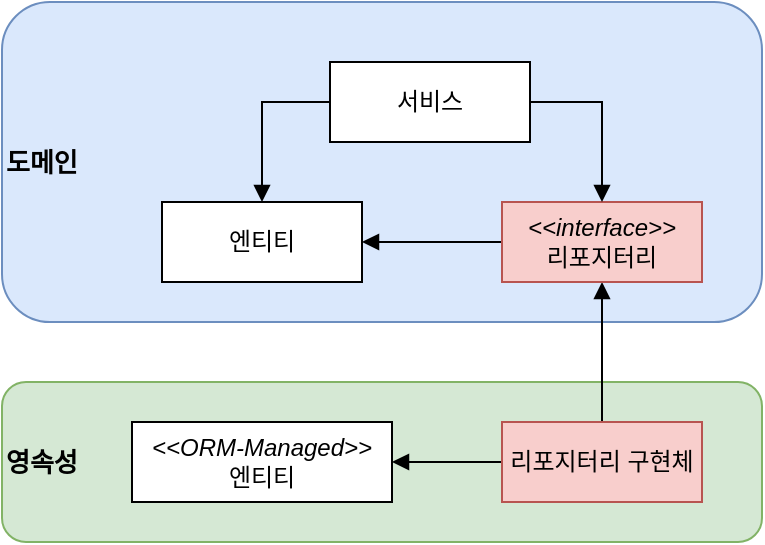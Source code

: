 <mxfile version="24.6.4" type="device">
  <diagram name="페이지-1" id="GCQWQWvVtEpRwKNs23pa">
    <mxGraphModel dx="1114" dy="894" grid="1" gridSize="10" guides="1" tooltips="1" connect="1" arrows="1" fold="1" page="1" pageScale="1" pageWidth="827" pageHeight="1169" math="0" shadow="0">
      <root>
        <mxCell id="0" />
        <mxCell id="1" parent="0" />
        <mxCell id="rKkBX0iy5-yGDLrP_PLG-1" value="도메인" style="rounded=1;whiteSpace=wrap;html=1;align=left;fontSize=13;fontStyle=1;fillColor=#dae8fc;strokeColor=#6c8ebf;" vertex="1" parent="1">
          <mxGeometry x="150" y="80" width="380" height="160" as="geometry" />
        </mxCell>
        <mxCell id="rKkBX0iy5-yGDLrP_PLG-2" value="영속성" style="rounded=1;whiteSpace=wrap;html=1;align=left;fontSize=13;fontStyle=1;fillColor=#d5e8d4;strokeColor=#82b366;" vertex="1" parent="1">
          <mxGeometry x="150" y="270" width="380" height="80" as="geometry" />
        </mxCell>
        <mxCell id="rKkBX0iy5-yGDLrP_PLG-19" style="edgeStyle=orthogonalEdgeStyle;rounded=0;orthogonalLoop=1;jettySize=auto;html=1;entryX=1;entryY=0.5;entryDx=0;entryDy=0;endArrow=block;endFill=1;" edge="1" parent="1" source="rKkBX0iy5-yGDLrP_PLG-9" target="rKkBX0iy5-yGDLrP_PLG-11">
          <mxGeometry relative="1" as="geometry" />
        </mxCell>
        <mxCell id="rKkBX0iy5-yGDLrP_PLG-20" style="edgeStyle=orthogonalEdgeStyle;rounded=0;orthogonalLoop=1;jettySize=auto;html=1;entryX=0.5;entryY=1;entryDx=0;entryDy=0;endArrow=block;endFill=1;" edge="1" parent="1" source="rKkBX0iy5-yGDLrP_PLG-9" target="rKkBX0iy5-yGDLrP_PLG-10">
          <mxGeometry relative="1" as="geometry" />
        </mxCell>
        <mxCell id="rKkBX0iy5-yGDLrP_PLG-9" value="리포지터리 구현체" style="rounded=0;whiteSpace=wrap;html=1;fillColor=#f8cecc;strokeColor=#b85450;" vertex="1" parent="1">
          <mxGeometry x="400" y="290" width="100" height="40" as="geometry" />
        </mxCell>
        <mxCell id="rKkBX0iy5-yGDLrP_PLG-18" style="edgeStyle=orthogonalEdgeStyle;rounded=0;orthogonalLoop=1;jettySize=auto;html=1;entryX=1;entryY=0.5;entryDx=0;entryDy=0;endArrow=block;endFill=1;" edge="1" parent="1" source="rKkBX0iy5-yGDLrP_PLG-10" target="rKkBX0iy5-yGDLrP_PLG-12">
          <mxGeometry relative="1" as="geometry" />
        </mxCell>
        <mxCell id="rKkBX0iy5-yGDLrP_PLG-10" value="&lt;i&gt;&amp;lt;&amp;lt;interface&amp;gt;&amp;gt;&lt;/i&gt;&lt;div&gt;리포지터리&lt;/div&gt;" style="rounded=0;whiteSpace=wrap;html=1;fillColor=#f8cecc;strokeColor=#b85450;" vertex="1" parent="1">
          <mxGeometry x="400" y="180" width="100" height="40" as="geometry" />
        </mxCell>
        <mxCell id="rKkBX0iy5-yGDLrP_PLG-11" value="&lt;i&gt;&amp;lt;&amp;lt;ORM-Managed&amp;gt;&amp;gt;&lt;/i&gt;&lt;div&gt;엔티티&lt;/div&gt;" style="rounded=0;whiteSpace=wrap;html=1;" vertex="1" parent="1">
          <mxGeometry x="215" y="290" width="130" height="40" as="geometry" />
        </mxCell>
        <mxCell id="rKkBX0iy5-yGDLrP_PLG-12" value="엔티티" style="rounded=0;whiteSpace=wrap;html=1;" vertex="1" parent="1">
          <mxGeometry x="230" y="180" width="100" height="40" as="geometry" />
        </mxCell>
        <mxCell id="rKkBX0iy5-yGDLrP_PLG-16" style="edgeStyle=orthogonalEdgeStyle;rounded=0;orthogonalLoop=1;jettySize=auto;html=1;entryX=0.5;entryY=0;entryDx=0;entryDy=0;endArrow=block;endFill=1;" edge="1" parent="1" source="rKkBX0iy5-yGDLrP_PLG-13" target="rKkBX0iy5-yGDLrP_PLG-12">
          <mxGeometry relative="1" as="geometry">
            <Array as="points">
              <mxPoint x="280" y="130" />
            </Array>
          </mxGeometry>
        </mxCell>
        <mxCell id="rKkBX0iy5-yGDLrP_PLG-17" style="edgeStyle=orthogonalEdgeStyle;rounded=0;orthogonalLoop=1;jettySize=auto;html=1;entryX=0.5;entryY=0;entryDx=0;entryDy=0;endArrow=block;endFill=1;" edge="1" parent="1" source="rKkBX0iy5-yGDLrP_PLG-13" target="rKkBX0iy5-yGDLrP_PLG-10">
          <mxGeometry relative="1" as="geometry">
            <Array as="points">
              <mxPoint x="450" y="130" />
            </Array>
          </mxGeometry>
        </mxCell>
        <mxCell id="rKkBX0iy5-yGDLrP_PLG-13" value="서비스" style="rounded=0;whiteSpace=wrap;html=1;" vertex="1" parent="1">
          <mxGeometry x="314" y="110" width="100" height="40" as="geometry" />
        </mxCell>
      </root>
    </mxGraphModel>
  </diagram>
</mxfile>

